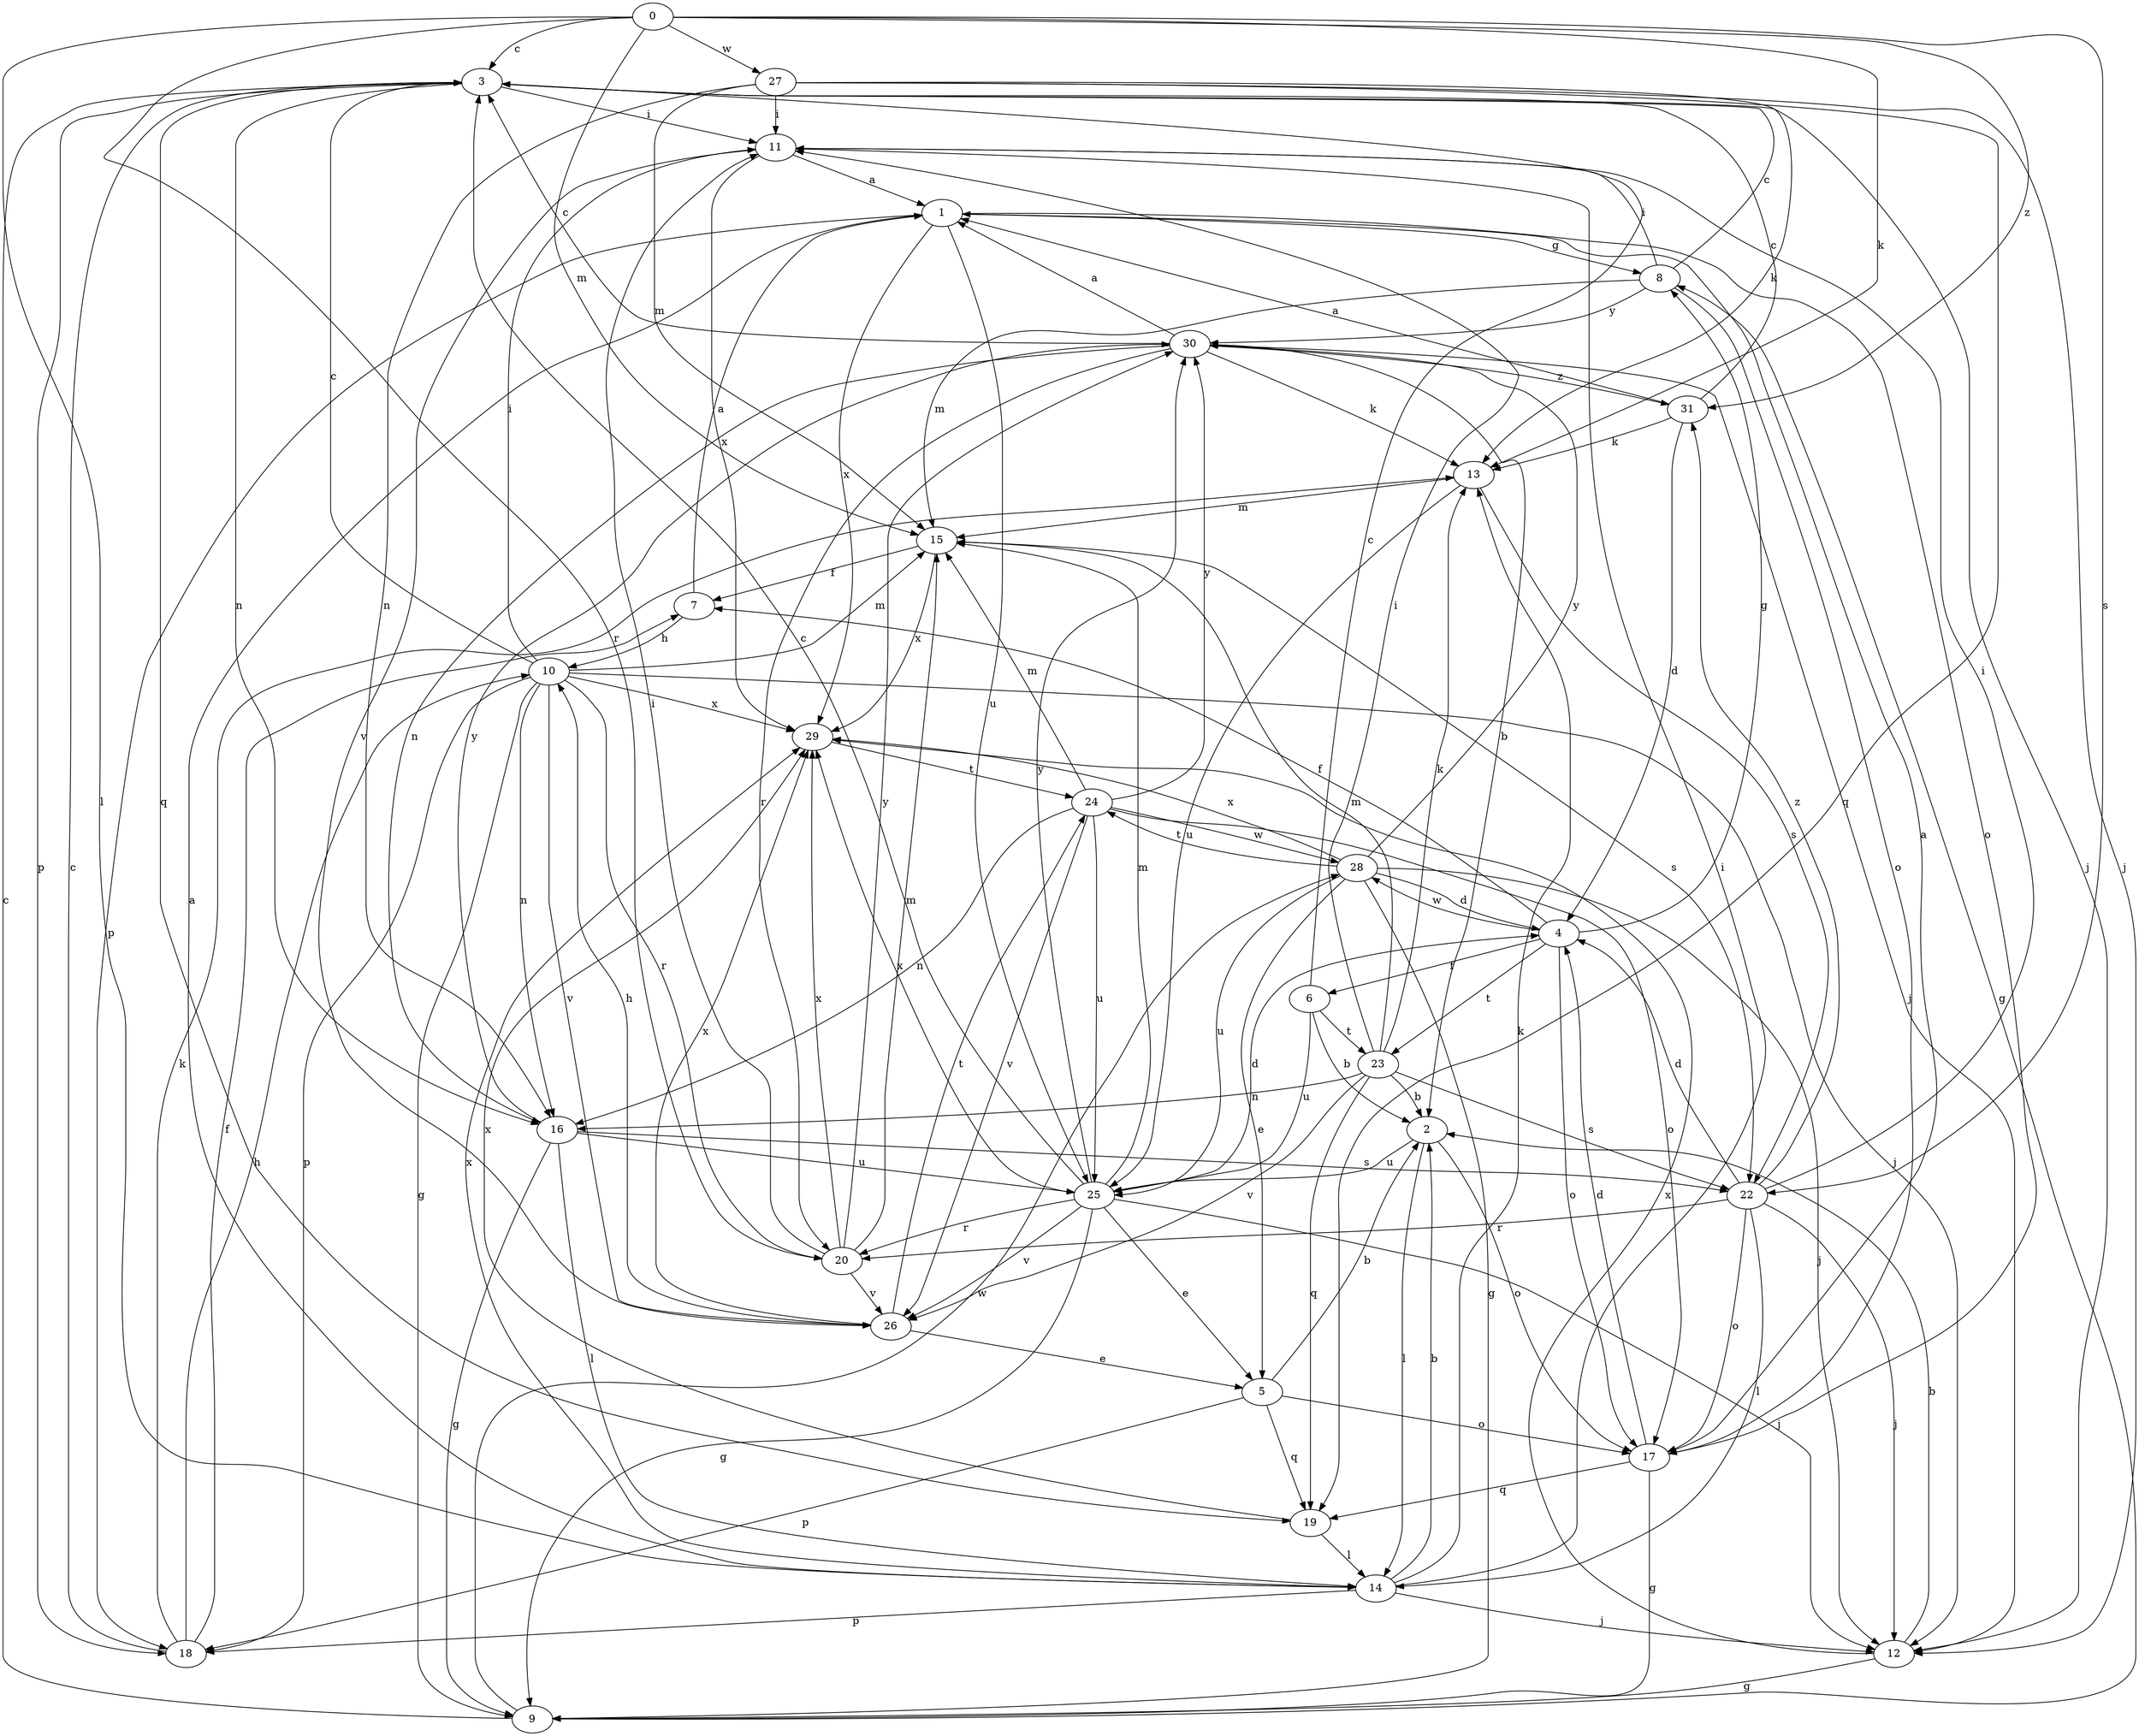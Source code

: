 strict digraph  {
0;
1;
2;
3;
4;
5;
6;
7;
8;
9;
10;
11;
12;
13;
14;
15;
16;
17;
18;
19;
20;
22;
23;
24;
25;
26;
27;
28;
29;
30;
31;
0 -> 3  [label=c];
0 -> 13  [label=k];
0 -> 14  [label=l];
0 -> 15  [label=m];
0 -> 20  [label=r];
0 -> 22  [label=s];
0 -> 27  [label=w];
0 -> 31  [label=z];
1 -> 8  [label=g];
1 -> 17  [label=o];
1 -> 18  [label=p];
1 -> 25  [label=u];
1 -> 29  [label=x];
2 -> 14  [label=l];
2 -> 17  [label=o];
2 -> 25  [label=u];
3 -> 11  [label=i];
3 -> 12  [label=j];
3 -> 16  [label=n];
3 -> 18  [label=p];
3 -> 19  [label=q];
4 -> 6  [label=f];
4 -> 7  [label=f];
4 -> 8  [label=g];
4 -> 17  [label=o];
4 -> 23  [label=t];
4 -> 28  [label=w];
5 -> 2  [label=b];
5 -> 17  [label=o];
5 -> 18  [label=p];
5 -> 19  [label=q];
6 -> 2  [label=b];
6 -> 3  [label=c];
6 -> 23  [label=t];
6 -> 25  [label=u];
7 -> 1  [label=a];
7 -> 10  [label=h];
8 -> 3  [label=c];
8 -> 11  [label=i];
8 -> 15  [label=m];
8 -> 17  [label=o];
8 -> 30  [label=y];
9 -> 3  [label=c];
9 -> 8  [label=g];
9 -> 28  [label=w];
10 -> 3  [label=c];
10 -> 9  [label=g];
10 -> 11  [label=i];
10 -> 12  [label=j];
10 -> 15  [label=m];
10 -> 16  [label=n];
10 -> 18  [label=p];
10 -> 20  [label=r];
10 -> 26  [label=v];
10 -> 29  [label=x];
11 -> 1  [label=a];
11 -> 26  [label=v];
11 -> 29  [label=x];
12 -> 2  [label=b];
12 -> 9  [label=g];
12 -> 29  [label=x];
13 -> 15  [label=m];
13 -> 22  [label=s];
13 -> 25  [label=u];
14 -> 1  [label=a];
14 -> 2  [label=b];
14 -> 11  [label=i];
14 -> 12  [label=j];
14 -> 13  [label=k];
14 -> 18  [label=p];
14 -> 29  [label=x];
15 -> 7  [label=f];
15 -> 22  [label=s];
15 -> 29  [label=x];
16 -> 9  [label=g];
16 -> 14  [label=l];
16 -> 22  [label=s];
16 -> 25  [label=u];
16 -> 30  [label=y];
17 -> 1  [label=a];
17 -> 4  [label=d];
17 -> 9  [label=g];
17 -> 19  [label=q];
18 -> 3  [label=c];
18 -> 7  [label=f];
18 -> 10  [label=h];
18 -> 13  [label=k];
19 -> 14  [label=l];
19 -> 29  [label=x];
20 -> 11  [label=i];
20 -> 15  [label=m];
20 -> 26  [label=v];
20 -> 29  [label=x];
20 -> 30  [label=y];
22 -> 4  [label=d];
22 -> 11  [label=i];
22 -> 12  [label=j];
22 -> 14  [label=l];
22 -> 17  [label=o];
22 -> 20  [label=r];
22 -> 31  [label=z];
23 -> 2  [label=b];
23 -> 11  [label=i];
23 -> 13  [label=k];
23 -> 15  [label=m];
23 -> 16  [label=n];
23 -> 19  [label=q];
23 -> 22  [label=s];
23 -> 26  [label=v];
24 -> 15  [label=m];
24 -> 16  [label=n];
24 -> 17  [label=o];
24 -> 25  [label=u];
24 -> 26  [label=v];
24 -> 28  [label=w];
24 -> 30  [label=y];
25 -> 3  [label=c];
25 -> 4  [label=d];
25 -> 5  [label=e];
25 -> 9  [label=g];
25 -> 12  [label=j];
25 -> 15  [label=m];
25 -> 20  [label=r];
25 -> 26  [label=v];
25 -> 29  [label=x];
25 -> 30  [label=y];
26 -> 5  [label=e];
26 -> 10  [label=h];
26 -> 24  [label=t];
26 -> 29  [label=x];
27 -> 11  [label=i];
27 -> 12  [label=j];
27 -> 13  [label=k];
27 -> 15  [label=m];
27 -> 16  [label=n];
27 -> 19  [label=q];
28 -> 4  [label=d];
28 -> 5  [label=e];
28 -> 9  [label=g];
28 -> 12  [label=j];
28 -> 24  [label=t];
28 -> 25  [label=u];
28 -> 29  [label=x];
28 -> 30  [label=y];
29 -> 24  [label=t];
30 -> 1  [label=a];
30 -> 2  [label=b];
30 -> 3  [label=c];
30 -> 12  [label=j];
30 -> 13  [label=k];
30 -> 16  [label=n];
30 -> 20  [label=r];
30 -> 31  [label=z];
31 -> 1  [label=a];
31 -> 3  [label=c];
31 -> 4  [label=d];
31 -> 13  [label=k];
}
